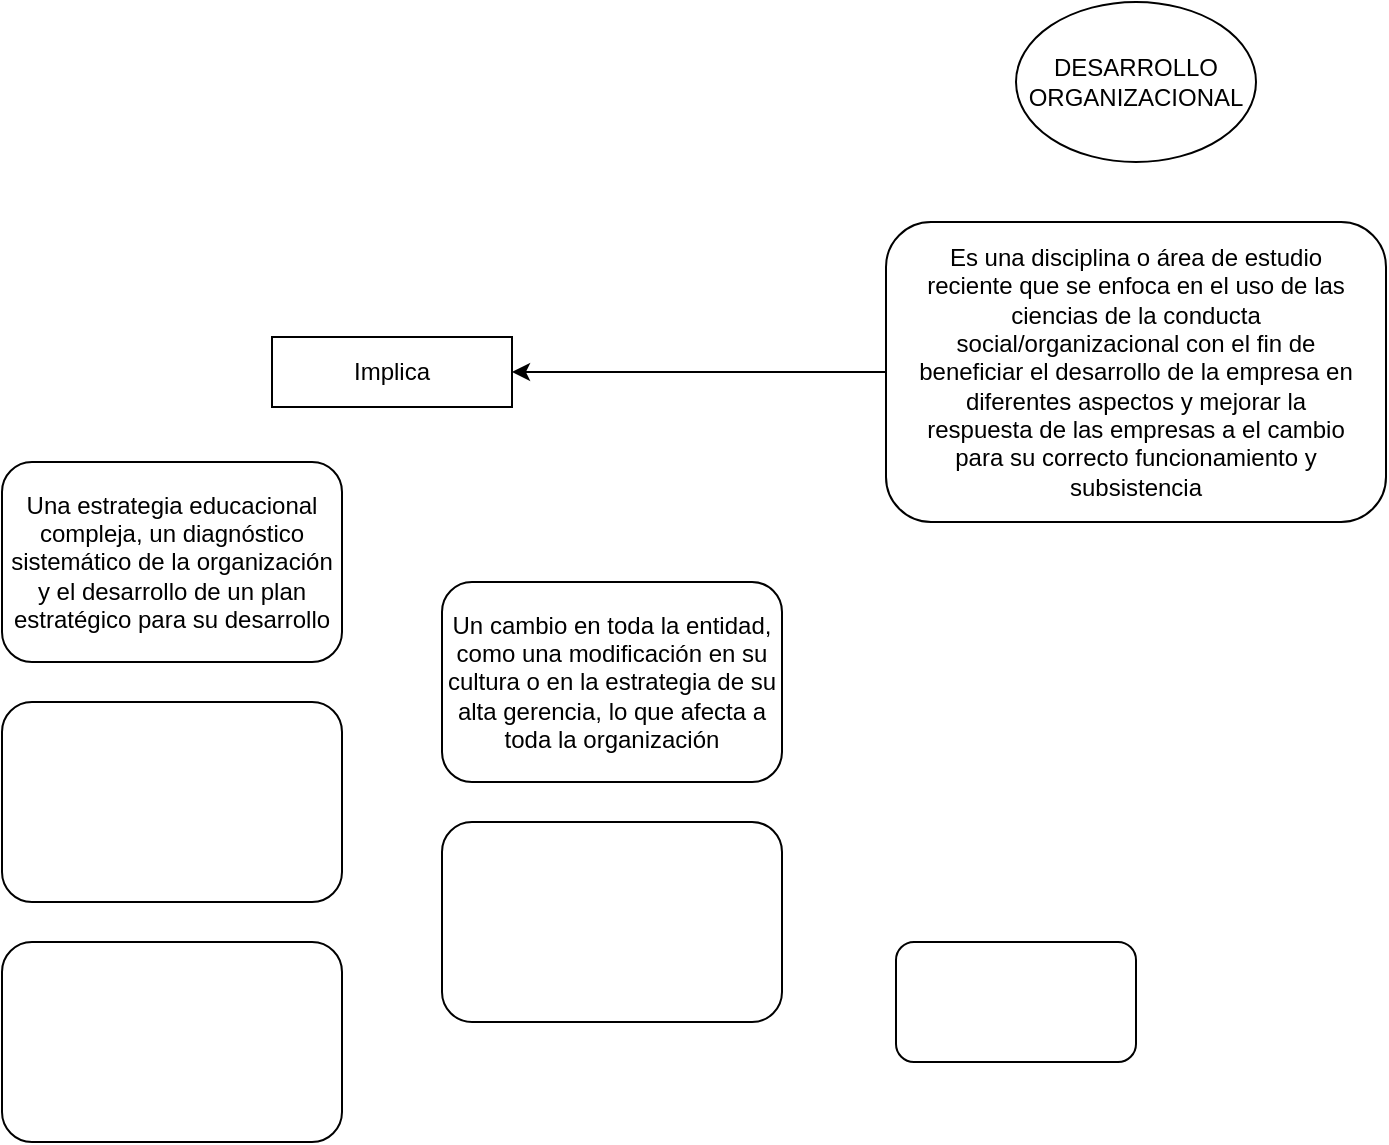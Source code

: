 <mxfile version="14.4.2" type="github"><diagram id="B0yP056K_1oIicrqTi71" name="Page-1"><mxGraphModel dx="827" dy="493" grid="1" gridSize="10" guides="1" tooltips="1" connect="1" arrows="1" fold="1" page="1" pageScale="1" pageWidth="1654" pageHeight="1169" math="0" shadow="0"><root><mxCell id="0"/><mxCell id="1" parent="0"/><mxCell id="s24--BLcKSVbPxse7Jp--1" value="DESARROLLO ORGANIZACIONAL" style="ellipse;whiteSpace=wrap;html=1;" vertex="1" parent="1"><mxGeometry x="767" y="70" width="120" height="80" as="geometry"/></mxCell><mxCell id="s24--BLcKSVbPxse7Jp--8" style="edgeStyle=orthogonalEdgeStyle;rounded=0;orthogonalLoop=1;jettySize=auto;html=1;exitX=0;exitY=0.5;exitDx=0;exitDy=0;entryX=1;entryY=0.5;entryDx=0;entryDy=0;" edge="1" parent="1" source="s24--BLcKSVbPxse7Jp--2" target="s24--BLcKSVbPxse7Jp--7"><mxGeometry relative="1" as="geometry"/></mxCell><mxCell id="s24--BLcKSVbPxse7Jp--2" value="Es una disciplina o área de estudio reciente que se enfoca en el uso de las ciencias de la conducta social/organizacional con el fin de beneficiar el desarrollo de la empresa en diferentes aspectos y mejorar la respuesta de las empresas a el cambio para su correcto funcionamiento y subsistencia" style="rounded=1;whiteSpace=wrap;html=1;spacing=13;" vertex="1" parent="1"><mxGeometry x="702" y="180" width="250" height="150" as="geometry"/></mxCell><mxCell id="s24--BLcKSVbPxse7Jp--7" value="Implica" style="rounded=0;whiteSpace=wrap;html=1;" vertex="1" parent="1"><mxGeometry x="395" y="237.5" width="120" height="35" as="geometry"/></mxCell><mxCell id="s24--BLcKSVbPxse7Jp--10" value="Una estrategia educacional compleja, un diagnóstico sistemático de la organización y el desarrollo de un plan estratégico para su desarrollo" style="rounded=1;whiteSpace=wrap;html=1;" vertex="1" parent="1"><mxGeometry x="260" y="300" width="170" height="100" as="geometry"/></mxCell><mxCell id="s24--BLcKSVbPxse7Jp--11" value="" style="rounded=1;whiteSpace=wrap;html=1;" vertex="1" parent="1"><mxGeometry x="260" y="420" width="170" height="100" as="geometry"/></mxCell><mxCell id="s24--BLcKSVbPxse7Jp--12" value="Un cambio en toda la entidad, como una modificación en su cultura o en la estrategia de su alta gerencia, lo que afecta a toda la organización" style="rounded=1;whiteSpace=wrap;html=1;" vertex="1" parent="1"><mxGeometry x="480" y="360" width="170" height="100" as="geometry"/></mxCell><mxCell id="s24--BLcKSVbPxse7Jp--13" value="" style="rounded=1;whiteSpace=wrap;html=1;" vertex="1" parent="1"><mxGeometry x="707" y="540" width="120" height="60" as="geometry"/></mxCell><mxCell id="s24--BLcKSVbPxse7Jp--16" value="" style="rounded=1;whiteSpace=wrap;html=1;" vertex="1" parent="1"><mxGeometry x="480" y="480" width="170" height="100" as="geometry"/></mxCell><mxCell id="s24--BLcKSVbPxse7Jp--18" value="" style="rounded=1;whiteSpace=wrap;html=1;" vertex="1" parent="1"><mxGeometry x="260" y="540" width="170" height="100" as="geometry"/></mxCell></root></mxGraphModel></diagram></mxfile>